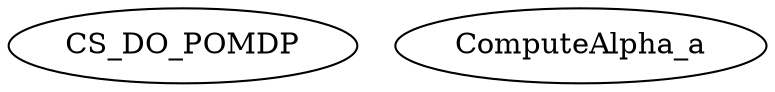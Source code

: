 /* Created by mdot for Matlab */
digraph m2html {

  CS_DO_POMDP [URL="CS_DO_POMDP.html"];
  ComputeAlpha_a [URL="ComputeAlpha_a.html"];
}